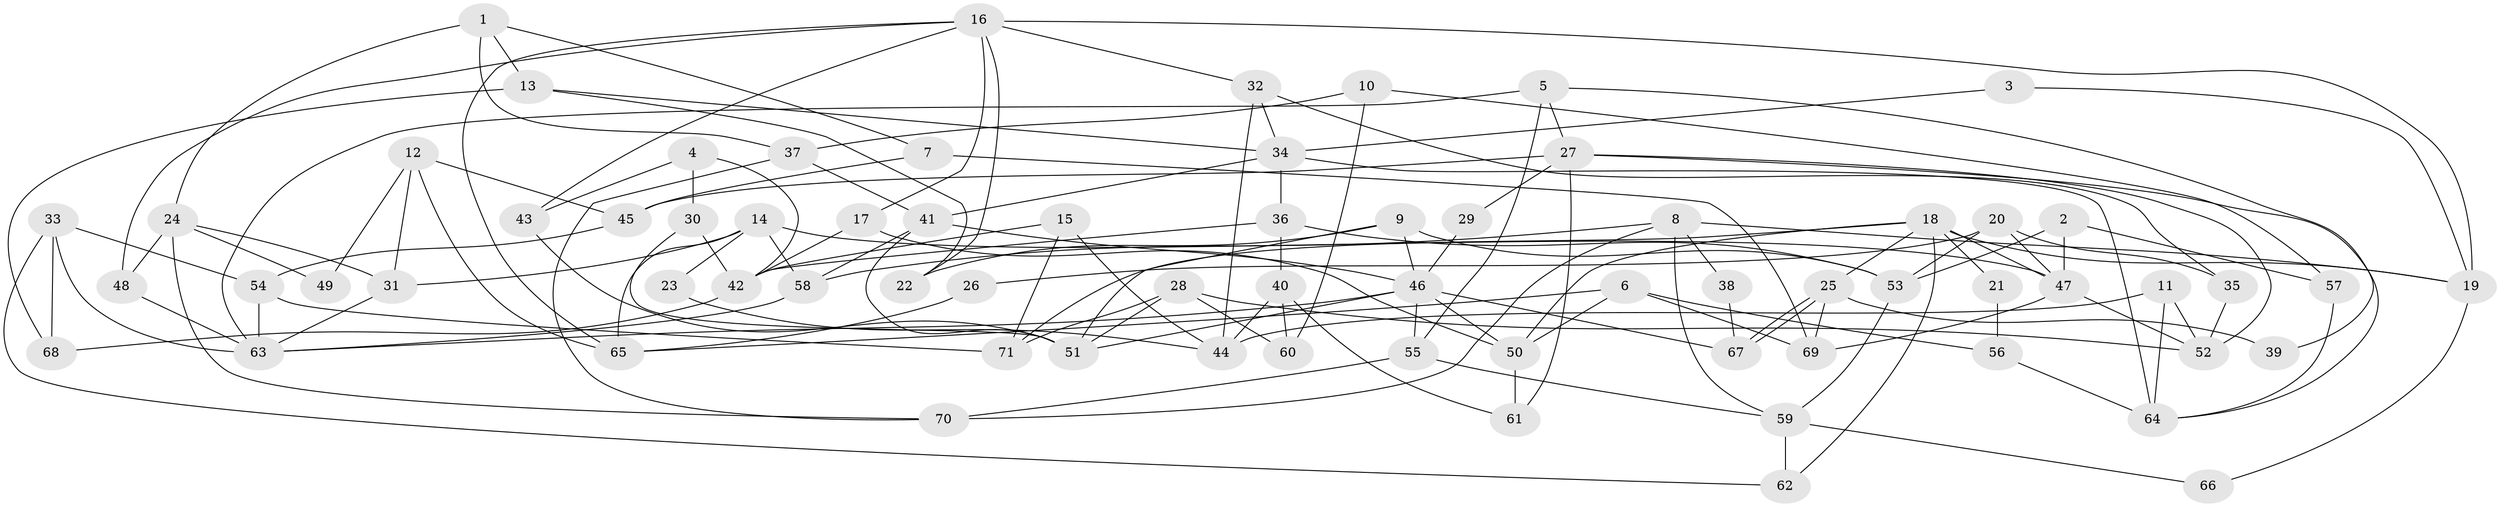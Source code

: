 // Generated by graph-tools (version 1.1) at 2025/14/03/09/25 04:14:53]
// undirected, 71 vertices, 142 edges
graph export_dot {
graph [start="1"]
  node [color=gray90,style=filled];
  1;
  2;
  3;
  4;
  5;
  6;
  7;
  8;
  9;
  10;
  11;
  12;
  13;
  14;
  15;
  16;
  17;
  18;
  19;
  20;
  21;
  22;
  23;
  24;
  25;
  26;
  27;
  28;
  29;
  30;
  31;
  32;
  33;
  34;
  35;
  36;
  37;
  38;
  39;
  40;
  41;
  42;
  43;
  44;
  45;
  46;
  47;
  48;
  49;
  50;
  51;
  52;
  53;
  54;
  55;
  56;
  57;
  58;
  59;
  60;
  61;
  62;
  63;
  64;
  65;
  66;
  67;
  68;
  69;
  70;
  71;
  1 -- 13;
  1 -- 24;
  1 -- 7;
  1 -- 37;
  2 -- 47;
  2 -- 53;
  2 -- 57;
  3 -- 34;
  3 -- 19;
  4 -- 42;
  4 -- 43;
  4 -- 30;
  5 -- 27;
  5 -- 63;
  5 -- 39;
  5 -- 55;
  6 -- 69;
  6 -- 50;
  6 -- 56;
  6 -- 65;
  7 -- 45;
  7 -- 69;
  8 -- 19;
  8 -- 70;
  8 -- 38;
  8 -- 58;
  8 -- 59;
  9 -- 51;
  9 -- 46;
  9 -- 22;
  9 -- 53;
  10 -- 37;
  10 -- 60;
  10 -- 57;
  11 -- 64;
  11 -- 44;
  11 -- 52;
  12 -- 45;
  12 -- 31;
  12 -- 49;
  12 -- 65;
  13 -- 34;
  13 -- 68;
  13 -- 22;
  14 -- 65;
  14 -- 47;
  14 -- 23;
  14 -- 31;
  14 -- 58;
  15 -- 42;
  15 -- 71;
  15 -- 44;
  16 -- 65;
  16 -- 22;
  16 -- 17;
  16 -- 19;
  16 -- 32;
  16 -- 43;
  16 -- 48;
  17 -- 50;
  17 -- 42;
  18 -- 62;
  18 -- 47;
  18 -- 19;
  18 -- 21;
  18 -- 25;
  18 -- 50;
  18 -- 71;
  19 -- 66;
  20 -- 53;
  20 -- 35;
  20 -- 26;
  20 -- 47;
  21 -- 56;
  23 -- 44;
  24 -- 31;
  24 -- 48;
  24 -- 49;
  24 -- 70;
  25 -- 67;
  25 -- 67;
  25 -- 39;
  25 -- 69;
  26 -- 65;
  27 -- 52;
  27 -- 64;
  27 -- 29;
  27 -- 45;
  27 -- 61;
  28 -- 51;
  28 -- 52;
  28 -- 60;
  28 -- 71;
  29 -- 46;
  30 -- 42;
  30 -- 51;
  31 -- 63;
  32 -- 34;
  32 -- 35;
  32 -- 44;
  33 -- 63;
  33 -- 54;
  33 -- 62;
  33 -- 68;
  34 -- 41;
  34 -- 36;
  34 -- 64;
  35 -- 52;
  36 -- 40;
  36 -- 53;
  36 -- 42;
  37 -- 70;
  37 -- 41;
  38 -- 67;
  40 -- 61;
  40 -- 44;
  40 -- 60;
  41 -- 58;
  41 -- 46;
  41 -- 51;
  42 -- 68;
  43 -- 51;
  45 -- 54;
  46 -- 51;
  46 -- 50;
  46 -- 55;
  46 -- 63;
  46 -- 67;
  47 -- 69;
  47 -- 52;
  48 -- 63;
  50 -- 61;
  53 -- 59;
  54 -- 71;
  54 -- 63;
  55 -- 59;
  55 -- 70;
  56 -- 64;
  57 -- 64;
  58 -- 63;
  59 -- 62;
  59 -- 66;
}
